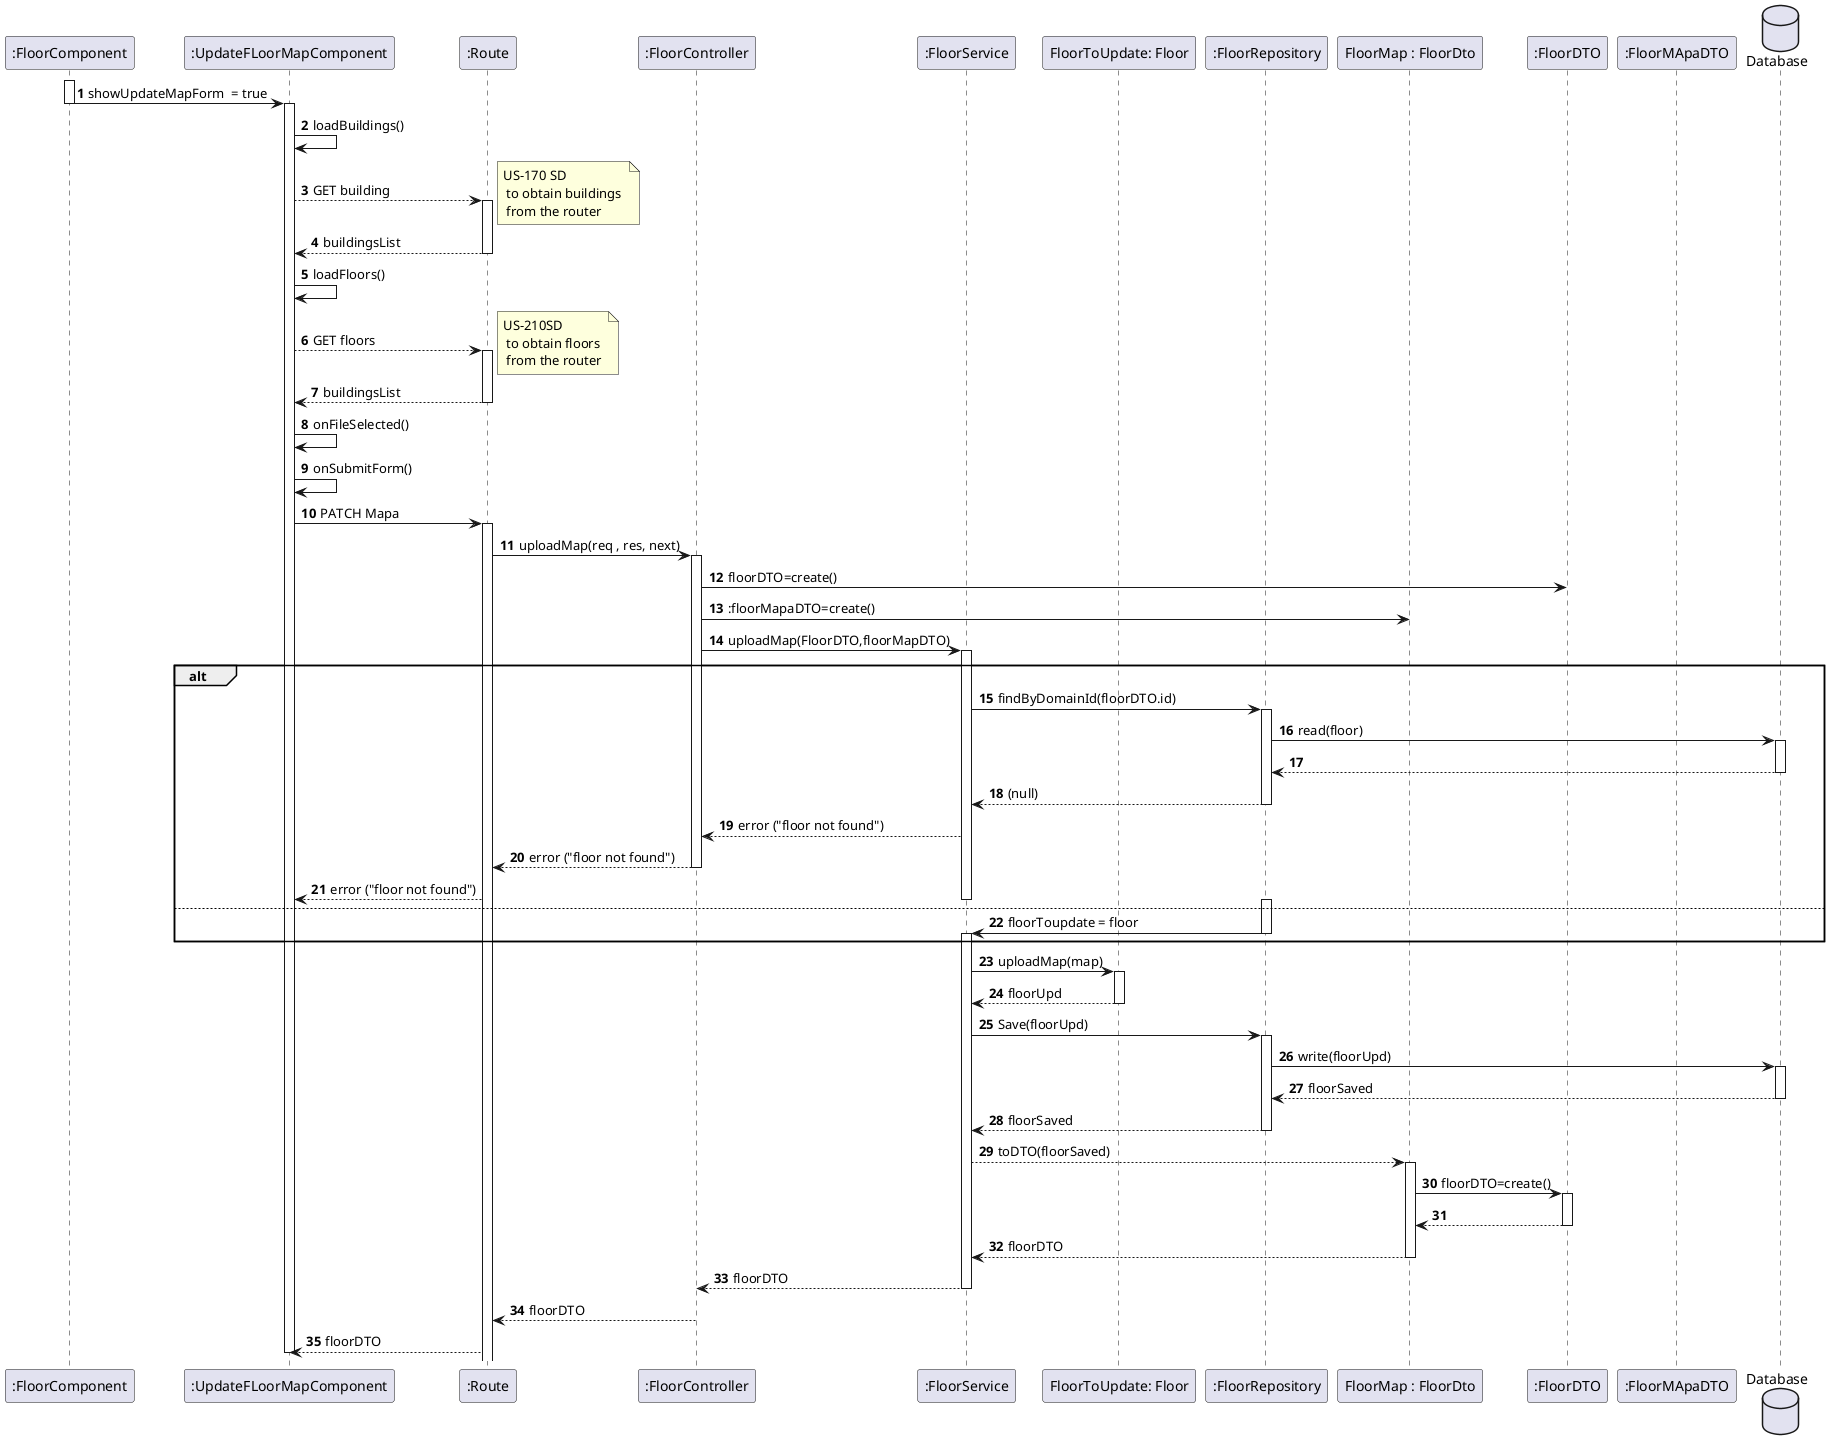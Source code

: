 @startuml
autonumber


participant ":FloorComponent" as FC
participant ":UpdateFLoorMapComponent" as UFM
participant ":Route" as FL
participant ":FloorController" as CTRL
participant ":FloorService" as SERV
participant "FloorToUpdate: Floor" as FLOOR
participant ":FloorRepository" as REPO
participant "FloorMap : FloorDto" as DTOMAP
participant ":FloorDTO" as DTO
participant ":FloorMApaDTO" as DTOMAPA


database Database

activate FC
FC -> UFM :showUpdateMapForm  = true
deactivate FC

activate UFM
UFM -> UFM : loadBuildings()

UFM --> FL : GET building
activate FL
    note right: US-170 SD \n to obtain buildings \n from the router
FL --> UFM : buildingsList
deactivate FL
UFM -> UFM : loadFloors()

UFM --> FL : GET floors
activate FL
    note right: US-210SD \n to obtain floors \n from the router
FL --> UFM : buildingsList
deactivate FL

UFM -> UFM : onFileSelected()

UFM -> UFM : onSubmitForm()

UFM -> FL : PATCH Mapa
activate FL
FL -> CTRL : uploadMap(req , res, next)
activate CTRL
CTRL -> DTO : floorDTO=create()
CTRL -> DTOMAP : :floorMapaDTO=create()
CTRL -> SERV : uploadMap(FloorDTO,floorMapDTO)
activate SERV
alt
SERV -> REPO : findByDomainId(floorDTO.id)

activate REPO
REPO -> Database : read(floor)
activate Database
return
return(null)
deactivate REPO
SERV -->  CTRL: error ("floor not found")

return error ("floor not found")
deactivate Database
FL --> UFM  : error ("floor not found")
deactivate CTRL

deactivate SERV




else

activate REPO
REPO -> SERV :  floorToupdate = floor
deactivate REPO
activate SERV
end alt


SERV -> FLOOR: uploadMap(map)

activate FLOOR
return floorUpd
deactivate FLOOR
SERV -> REPO : Save(floorUpd)
activate REPO

REPO -> Database : write(floorUpd)
activate Database
return floorSaved
deactivate Database
REPO --> SERV : floorSaved
deactivate REPO
SERV --> DTOMAP : toDTO(floorSaved)
activate DTOMAP
DTOMAP -> DTO : floorDTO=create()
activate DTO
return
deactivate DTO
DTOMAP --> SERV : floorDTO
deactivate DTOMAP
SERV --> CTRL : floorDTO
deactivate SERV
CTRL --> FL : floorDTO
FL --> UFM : floorDTO
deactivate UFM

@enduml
